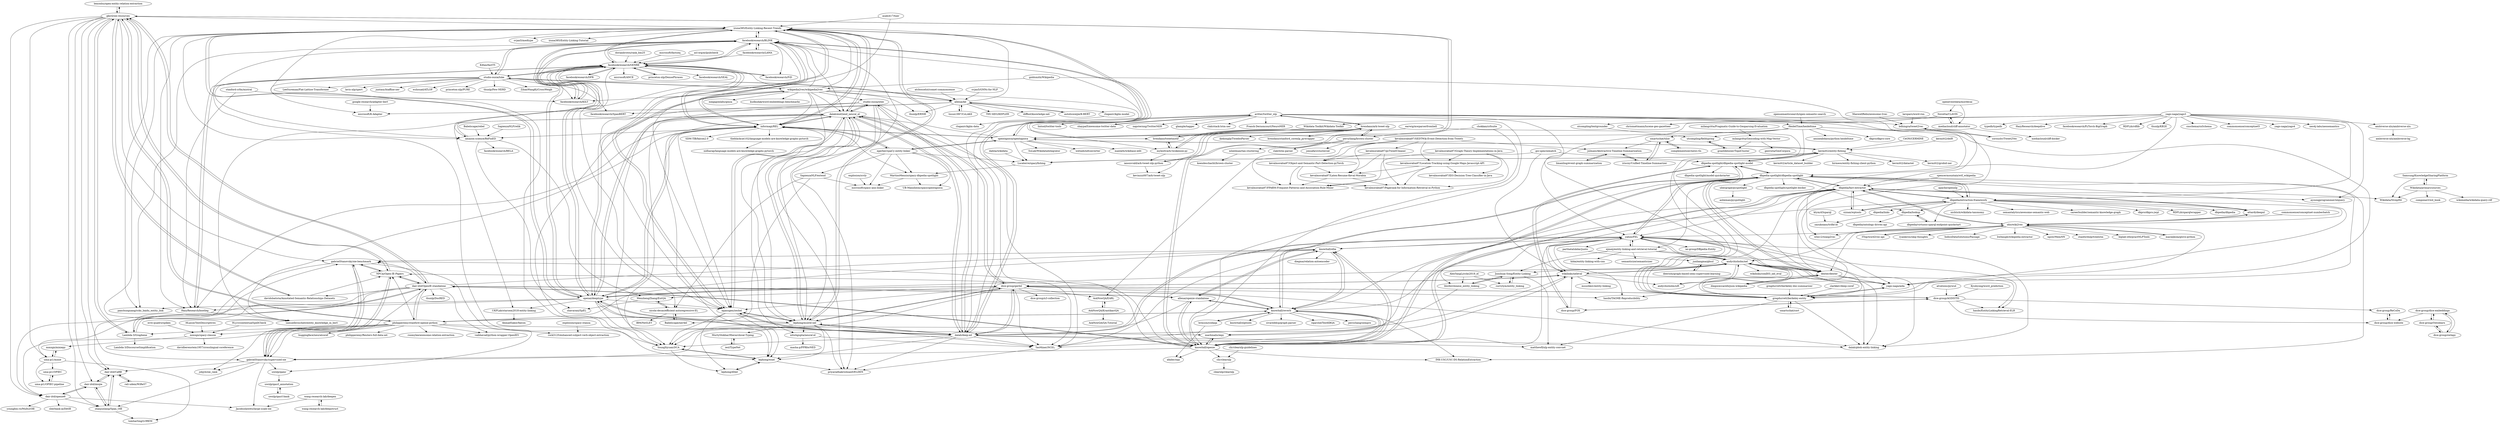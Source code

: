 digraph G {
"lemonhu/open-entity-relation-extraction" -> "gkiril/oie-resources" ["e"=1]
"shaypal5/awesome-twitter-data" -> "aritter/twitter_nlp" ["e"=1]
"ktym/d3sparql" -> "zazukoians/trifid-ld" ["e"=1]
"mheilman/tan-clustering" -> "koendeschacht/brown-cluster"
"facebookresearch/LAMA" -> "facebookresearch/BLINK" ["e"=1]
"facebookresearch/LAMA" -> "facebookresearch/GENRE" ["e"=1]
"goldsmith/Wikipedia" -> "wikipedia2vec/wikipedia2vec" ["e"=1]
"goldsmith/Wikipedia" -> "dbpedia/fact-extractor" ["e"=1]
"dorianbrown/rank_bm25" -> "facebookresearch/GENRE" ["e"=1]
"google-research/adapter-bert" -> "microsoft/K-Adapter" ["e"=1]
"uwnlp/qamr" -> "uwnlp/qasrl_annotation"
"Wikidata-Toolkit/Wikidata-Toolkit" -> "opentapioca/opentapioca" ["e"=1]
"yago-naga/yago3" -> "thunlp/KB2E" ["e"=1]
"yago-naga/yago3" -> "yahoo/FEL"
"yago-naga/yago3" -> "ambiverse-nlu/ambiverse-nlu"
"yago-naga/yago3" -> "cnschema/cnSchema" ["e"=1]
"yago-naga/yago3" -> "dbpedia-spotlight/dbpedia-spotlight"
"yago-naga/yago3" -> "commonsense/conceptnet5" ["e"=1]
"yago-naga/yago3" -> "yago-naga/yago4"
"yago-naga/yago3" -> "neo4j-labs/neosemantics" ["e"=1]
"yago-naga/yago3" -> "dbpedia/extraction-framework"
"yago-naga/yago3" -> "ayoungprogrammer/nlquery" ["e"=1]
"yago-naga/yago3" -> "typedb/typedb" ["e"=1]
"yago-naga/yago3" -> "HazyResearch/deepdive" ["e"=1]
"yago-naga/yago3" -> "facebookresearch/PyTorch-BigGraph" ["e"=1]
"yago-naga/yago3" -> "RDFLib/rdflib" ["e"=1]
"yago-naga/yago3" -> "Wikidata-Toolkit/Wikidata-Toolkit" ["e"=1]
"atcbosselut/comet-commonsense" -> "allenai/kb" ["e"=1]
"kermitt2/delft" -> "kermitt2/entity-fishing" ["e"=1]
"mmxgn/spacy-clausie" -> "davidberenstein1957/crosslingual-coreference" ["e"=1]
"mmxgn/spacy-clausie" -> "mmxgn/miniepy"
"ambiverse-nlu/ambiverse-nlu" -> "ambiverse-nlu/ambiverse-kg"
"gkiril/oie-resources" -> "NPCai/Open-IE-Papers"
"gkiril/oie-resources" -> "gabrielStanovsky/oie-benchmark"
"gkiril/oie-resources" -> "gabrielStanovsky/supervised-oie"
"gkiril/oie-resources" -> "dair-iitd/imojie"
"gkiril/oie-resources" -> "Lambda-3/Graphene"
"gkiril/oie-resources" -> "dair-iitd/openie6"
"gkiril/oie-resources" -> "dair-iitd/OpenIE-standalone"
"gkiril/oie-resources" -> "dair-iitd/CaRB"
"gkiril/oie-resources" -> "philipperemy/stanford-openie-python"
"gkiril/oie-resources" -> "uma-pi1/minie"
"gkiril/oie-resources" -> "zhanjunlang/Span_OIE"
"gkiril/oie-resources" -> "lemonhu/open-entity-relation-extraction" ["e"=1]
"gkiril/oie-resources" -> "davidsbatista/Annotated-Semantic-Relationships-Datasets" ["e"=1]
"gkiril/oie-resources" -> "knowitall/openie"
"gkiril/oie-resources" -> "izuna385/Entity-Linking-Recent-Trends"
"chokkan/crfsuite" -> "knowitall/openie" ["e"=1]
"chokkan/crfsuite" -> "percyliang/brown-cluster" ["e"=1]
"brmson/yodaqa" -> "afader/oqa" ["e"=1]
"brmson/yodaqa" -> "knowitall/reverb" ["e"=1]
"explosion/spacy-stanza" -> "rock3125/enhanced-subject-verb-object-extraction" ["e"=1]
"machinalis/iepy" -> "knowitall/openie" ["e"=1]
"ejmeij/entity-linking-and-retrieval-tutorial" -> "hasibi/EntityLinkingRetrieval-ELR" ["e"=1]
"ejmeij/entity-linking-and-retrieval-tutorial" -> "andychisholm/nel"
"ejmeij/entity-linking-and-retrieval-tutorial" -> "yahoo/FEL"
"ejmeij/entity-linking-and-retrieval-tutorial" -> "Junshuai-Song/Entity-Linking"
"ejmeij/entity-linking-and-retrieval-tutorial" -> "hldai/entity-linking-with-cnn"
"ejmeij/entity-linking-and-retrieval-tutorial" -> "semanticize/semanticizer"
"alvations/pywsd" -> "dice-group/AGDISTIS" ["e"=1]
"studio-ousia/luke" -> "facebookresearch/GENRE"
"studio-ousia/luke" -> "facebookresearch/BLINK"
"studio-ousia/luke" -> "allenai/kb"
"studio-ousia/luke" -> "facebookresearch/KILT" ["e"=1]
"studio-ousia/luke" -> "lavis-nlp/spert" ["e"=1]
"studio-ousia/luke" -> "juntaoy/biaffine-ner" ["e"=1]
"studio-ousia/luke" -> "wzhouad/ATLOP" ["e"=1]
"studio-ousia/luke" -> "princeton-nlp/PURE" ["e"=1]
"studio-ousia/luke" -> "thunlp/Few-NERD" ["e"=1]
"studio-ousia/luke" -> "wikipedia2vec/wikipedia2vec"
"studio-ousia/luke" -> "amazon-science/ReFinED"
"studio-ousia/luke" -> "ZihanWangKi/CrossWeigh" ["e"=1]
"studio-ousia/luke" -> "facebookresearch/SpanBERT" ["e"=1]
"studio-ousia/luke" -> "microsoft/K-Adapter"
"studio-ousia/luke" -> "LeeSureman/Flat-Lattice-Transformer" ["e"=1]
"opentapioca/opentapioca" -> "kermitt2/entity-fishing"
"opentapioca/opentapioca" -> "informagi/REL"
"opentapioca/opentapioca" -> "wetneb/nifconverter"
"opentapioca/opentapioca" -> "maxlath/wikibase-edit" ["e"=1]
"opentapioca/opentapioca" -> "dalab/end2end_neural_el"
"opentapioca/opentapioca" -> "egerber/spaCy-entity-linker"
"opentapioca/opentapioca" -> "Lucaterre/spacyfishing"
"opentapioca/opentapioca" -> "SuLab/WikidataIntegrator" ["e"=1]
"opentapioca/opentapioca" -> "facebookresearch/BLINK"
"openai/deeptype" -> "dalab/end2end_neural_el"
"openai/deeptype" -> "lephong/mulrel-nel"
"openai/deeptype" -> "dalab/deep-ed"
"openai/deeptype" -> "izuna385/Entity-Linking-Recent-Trends"
"openai/deeptype" -> "dice-group/gerbil"
"openai/deeptype" -> "lajanugen/zeshel"
"openai/deeptype" -> "wikipedia2vec/wikipedia2vec"
"openai/deeptype" -> "informagi/REL"
"openai/deeptype" -> "facebookresearch/GENRE"
"openai/deeptype" -> "UKPLab/starsem2018-entity-linking"
"openai/deeptype" -> "facebookresearch/BLINK"
"openai/deeptype" -> "YoungXiyuan/DCA"
"openai/deeptype" -> "HazyResearch/bootleg"
"openai/deeptype" -> "panchunguang/ccks_baidu_entity_link" ["e"=1]
"openai/deeptype" -> "andychisholm/nel"
"diegoceccarelli/json-wikipedia" -> "dexter/dexter"
"AskNowQA/KrantikariQA" -> "AskNowQA/EARL"
"AskNowQA/KrantikariQA" -> "AskNowQA/QA-Tutorial"
"explosion/srsly" -> "microsoft/spacy-ann-linker" ["e"=1]
"knowitall/openie" -> "allenai/openie-standalone"
"knowitall/openie" -> "knowitall/reverb"
"knowitall/openie" -> "dair-iitd/OpenIE-standalone"
"knowitall/openie" -> "knowitall/ollie"
"knowitall/openie" -> "gkiril/oie-resources"
"knowitall/openie" -> "machinalis/iepy" ["e"=1]
"knowitall/openie" -> "afader/oqa"
"knowitall/openie" -> "dbpedia-spotlight/dbpedia-spotlight"
"knowitall/openie" -> "gabrielStanovsky/oie-benchmark"
"knowitall/openie" -> "gabrielStanovsky/supervised-oie"
"knowitall/openie" -> "NPCai/Open-IE-Papers"
"knowitall/openie" -> "clir/clearnlp"
"knowitall/openie" -> "yahoo/FEL"
"knowitall/openie" -> "INK-USC/USC-DS-RelationExtraction" ["e"=1]
"knowitall/openie" -> "dbpedia/fact-extractor"
"currylym/entity_linking" -> "Junshuai-Song/Entity-Linking"
"lephong/mulrel-nel" -> "dalab/deep-ed"
"lephong/mulrel-nel" -> "dalab/end2end_neural_el"
"lephong/mulrel-nel" -> "lephong/wnel"
"lephong/mulrel-nel" -> "YoungXiyuan/DCA"
"lephong/mulrel-nel" -> "priyaradhakrishnan0/ELDEN"
"lephong/mulrel-nel" -> "TaoMiner/NCEL"
"lephong/mulrel-nel" -> "openai/deeptype"
"lephong/mulrel-nel" -> "izuna385/Entity-Linking-Recent-Trends"
"lephong/mulrel-nel" -> "nitishgupta/neural-el"
"lephong/mulrel-nel" -> "MurtyShikhar/Hierarchical-Typing"
"lephong/mulrel-nel" -> "lajanugen/zeshel"
"lephong/mulrel-nel" -> "dice-group/gerbil"
"nitishgupta/neural-el" -> "masha-p/PPRforNED"
"nitishgupta/neural-el" -> "TaoMiner/NCEL"
"lhlclhl/chinese_entity_linking" -> "Junshuai-Song/Entity-Linking"
"lhlclhl/chinese_entity_linking" -> "TaoMiner/NCEL"
"izuna385/Entity-Linking-Recent-Trends" -> "facebookresearch/BLINK"
"izuna385/Entity-Linking-Recent-Trends" -> "dalab/end2end_neural_el"
"izuna385/Entity-Linking-Recent-Trends" -> "lajanugen/zeshel"
"izuna385/Entity-Linking-Recent-Trends" -> "samuelbroscheit/entity_knowledge_in_bert"
"izuna385/Entity-Linking-Recent-Trends" -> "lephong/mulrel-nel"
"izuna385/Entity-Linking-Recent-Trends" -> "facebookresearch/GENRE"
"izuna385/Entity-Linking-Recent-Trends" -> "dalab/deep-ed"
"izuna385/Entity-Linking-Recent-Trends" -> "openai/deeptype"
"izuna385/Entity-Linking-Recent-Trends" -> "YoungXiyuan/DCA"
"izuna385/Entity-Linking-Recent-Trends" -> "informagi/REL"
"izuna385/Entity-Linking-Recent-Trends" -> "svjan5/medtype" ["e"=1]
"izuna385/Entity-Linking-Recent-Trends" -> "panchunguang/ccks_baidu_entity_link" ["e"=1]
"izuna385/Entity-Linking-Recent-Trends" -> "HazyResearch/bootleg"
"izuna385/Entity-Linking-Recent-Trends" -> "izuna385/Entity-Linking-Tutorial"
"izuna385/Entity-Linking-Recent-Trends" -> "lephong/wnel"
"rloganiv/kglm-model" -> "rloganiv/kglm-data"
"kevalmorabia97/pyTweetCleaner" -> "kevalmorabia97/Latex-Resume-Keval-Morabia"
"kevalmorabia97/pyTweetCleaner" -> "kevalmorabia97/Pagerank-for-Information-Retrieval-in-Python"
"kevalmorabia97/pyTweetCleaner" -> "kevalmorabia97/Object-and-Semantic-Part-Detection-pyTorch"
"AlexYangLi/ccks2019_el" -> "currylym/entity_linking" ["e"=1]
"AlexYangLi/ccks2019_el" -> "lhlclhl/chinese_entity_linking" ["e"=1]
"dalab/end2end_neural_el" -> "dalab/deep-ed"
"dalab/end2end_neural_el" -> "lephong/mulrel-nel"
"dalab/end2end_neural_el" -> "openai/deeptype"
"dalab/end2end_neural_el" -> "izuna385/Entity-Linking-Recent-Trends"
"dalab/end2end_neural_el" -> "TaoMiner/NCEL"
"dalab/end2end_neural_el" -> "priyaradhakrishnan0/ELDEN"
"dalab/end2end_neural_el" -> "dice-group/gerbil"
"dalab/end2end_neural_el" -> "informagi/REL"
"dalab/end2end_neural_el" -> "samuelbroscheit/entity_knowledge_in_bert"
"dalab/end2end_neural_el" -> "lajanugen/zeshel"
"dalab/end2end_neural_el" -> "YoungXiyuan/DCA"
"dalab/end2end_neural_el" -> "UKPLab/starsem2018-entity-linking"
"dalab/end2end_neural_el" -> "nitishgupta/neural-el"
"dalab/end2end_neural_el" -> "studio-ousia/ntee"
"dalab/end2end_neural_el" -> "lephong/wnel"
"clir/clearnlp" -> "clearnlp/clearnlp"
"dice-group/FOX" -> "wikilinks/neleval"
"dice-group/FOX" -> "dice-group/AGDISTIS"
"dice-group/FOX" -> "dbpedia-spotlight/dbpedia-spotlight-model"
"mediacloud/cliff-annotator" -> "Novetta/CLAVIN"
"mediacloud/cliff-annotator" -> "mediacloud/cliff-docker"
"studio-ousia/ntee" -> "dalab/deep-ed"
"studio-ousia/ntee" -> "priyaradhakrishnan0/ELDEN"
"studio-ousia/ntee" -> "dalab/end2end_neural_el"
"studio-ousia/ntee" -> "lephong/mulrel-nel"
"studio-ousia/ntee" -> "lephong/wnel"
"studio-ousia/ntee" -> "TaoMiner/NCEL"
"studio-ousia/ntee" -> "YoungXiyuan/DCA"
"UKPLab/starsem2018-entity-linking" -> "AhmadSakor/falcon" ["e"=1]
"kevalmorabia97/SEDTWik-Event-Detection-from-Tweets" -> "kevalmorabia97/Object-and-Semantic-Part-Detection-pyTorch"
"kevalmorabia97/SEDTWik-Event-Detection-from-Tweets" -> "kevalmorabia97/Latex-Resume-Keval-Morabia"
"kevalmorabia97/SEDTWik-Event-Detection-from-Tweets" -> "kevalmorabia97/FPARM-Frequent-Patterns-and-Association-Rule-Miner"
"kevalmorabia97/SEDTWik-Event-Detection-from-Tweets" -> "kevalmorabia97/Location-Tracking-using-Google-Maps-Javascript-API"
"kevalmorabia97/SEDTWik-Event-Detection-from-Tweets" -> "julmaxi/Abstractive-Timeline-Summarization"
"kevalmorabia97/SEDTWik-Event-Detection-from-Tweets" -> "kevalmorabia97/pyTweetCleaner"
"iesl/TypeNet" -> "MurtyShikhar/Hierarchical-Typing"
"NPCai/Open-IE-Papers" -> "gabrielStanovsky/oie-benchmark"
"NPCai/Open-IE-Papers" -> "gabrielStanovsky/supervised-oie"
"NPCai/Open-IE-Papers" -> "gkiril/oie-resources"
"NPCai/Open-IE-Papers" -> "dair-iitd/OpenIE-standalone"
"rali-udem/WiRe57" -> "dair-iitd/CaRB"
"milangritta/Pragmatic-Guide-to-Geoparsing-Evaluation" -> "milangritta/Geocoding-with-Map-Vector"
"uma-pi1/OPIEC" -> "uma-pi1/OPIEC-pipeline"
"lephong/wnel" -> "lephong/dl4el"
"lephong/wnel" -> "YoungXiyuan/DCA"
"lephong/wnel" -> "priyaradhakrishnan0/ELDEN"
"dice-group/dice-website" -> "dice-group/ReCoDa"
"MurtyShikhar/Hierarchical-Typing" -> "iesl/TypeNet"
"TaoMiner/NCEL" -> "priyaradhakrishnan0/ELDEN"
"zhanjunlang/Span_OIE" -> "dair-iitd/CaRB"
"zhanjunlang/Span_OIE" -> "dair-iitd/imojie"
"zhanjunlang/Span_OIE" -> "tomharting/LOREM"
"lephong/dl4el" -> "lephong/wnel"
"uwnlp/qasrl-bank" -> "uwnlp/qasrl_annotation"
"mmxgn/miniepy" -> "uma-pi1/minie"
"grantdelozier/TopoCluster" -> "utcompling/fieldspring"
"uma-pi1/OPIEC-pipeline" -> "uma-pi1/OPIEC"
"facebookresearch/DPR" -> "facebookresearch/GENRE" ["e"=1]
"facebookresearch/BLINK" -> "facebookresearch/GENRE"
"facebookresearch/BLINK" -> "izuna385/Entity-Linking-Recent-Trends"
"facebookresearch/BLINK" -> "informagi/REL"
"facebookresearch/BLINK" -> "lajanugen/zeshel"
"facebookresearch/BLINK" -> "dalab/end2end_neural_el"
"facebookresearch/BLINK" -> "facebookresearch/KILT" ["e"=1]
"facebookresearch/BLINK" -> "panchunguang/ccks_baidu_entity_link" ["e"=1]
"facebookresearch/BLINK" -> "studio-ousia/luke"
"facebookresearch/BLINK" -> "lephong/mulrel-nel"
"facebookresearch/BLINK" -> "opentapioca/opentapioca"
"facebookresearch/BLINK" -> "amazon-science/ReFinED"
"facebookresearch/BLINK" -> "openai/deeptype"
"facebookresearch/BLINK" -> "facebookresearch/LAMA" ["e"=1]
"facebookresearch/BLINK" -> "facebookresearch/FiD" ["e"=1]
"facebookresearch/BLINK" -> "dalab/deep-ed"
"informagi/REL" -> "dalab/end2end_neural_el"
"informagi/REL" -> "facebookresearch/BLINK"
"informagi/REL" -> "opentapioca/opentapioca"
"informagi/REL" -> "facebookresearch/GENRE"
"informagi/REL" -> "MartinoMensio/spacy-dbpedia-spotlight"
"informagi/REL" -> "izuna385/Entity-Linking-Recent-Trends"
"informagi/REL" -> "SDM-TIB/falcon2.0" ["e"=1]
"informagi/REL" -> "lephong/mulrel-nel"
"informagi/REL" -> "theblackcat102/language-models-are-knowledge-graphs-pytorch"
"informagi/REL" -> "openai/deeptype"
"informagi/REL" -> "samuelbroscheit/entity_knowledge_in_bert"
"informagi/REL" -> "egerber/spaCy-entity-linker"
"informagi/REL" -> "lajanugen/zeshel"
"informagi/REL" -> "amazon-science/ReFinED"
"informagi/REL" -> "HazyResearch/bootleg"
"maciejkula/glove-python" -> "idio/wiki2vec" ["e"=1]
"autoliuweijie/K-BERT" -> "allenai/kb" ["e"=1]
"apache/opennlp" -> "dbpedia/extraction-framework" ["e"=1]
"brendano/ark-tweet-nlp" -> "ianozsvald/ark-tweet-nlp-python"
"brendano/ark-tweet-nlp" -> "brendano/tweetmotif"
"brendano/ark-tweet-nlp" -> "myleott/ark-twokenize-py"
"brendano/ark-tweet-nlp" -> "aritter/twitter_nlp"
"brendano/ark-tweet-nlp" -> "ikekonglp/TweeboParser"
"brendano/ark-tweet-nlp" -> "kevinzzz007/ark-tweet-nlp"
"brendano/ark-tweet-nlp" -> "percyliang/brown-cluster"
"brendano/ark-tweet-nlp" -> "brendano/stanford_corenlp_pywrapper" ["e"=1]
"spencermountain/wtf_wikipedia" -> "dbpedia/fact-extractor" ["e"=1]
"svjan5/GNNs-for-NLP" -> "allenai/kb" ["e"=1]
"3Top/word2vec-api" -> "idio/wiki2vec" ["e"=1]
"dice-group/gerbil" -> "wikilinks/neleval"
"dice-group/gerbil" -> "dalab/end2end_neural_el"
"dice-group/gerbil" -> "dalab/deep-ed"
"dice-group/gerbil" -> "dice-group/AGDISTIS"
"dice-group/gerbil" -> "WenzhengZhang/EntQA"
"dice-group/gerbil" -> "lephong/mulrel-nel"
"dice-group/gerbil" -> "dice-group/n3-collection"
"dice-group/gerbil" -> "dalab/pboh-entity-linking"
"dice-group/gerbil" -> "lajanugen/zeshel"
"dice-group/gerbil" -> "TaoMiner/NCEL"
"dice-group/gerbil" -> "YoungXiyuan/DCA"
"dice-group/gerbil" -> "openai/deeptype"
"dice-group/gerbil" -> "AskNowQA/EARL"
"dice-group/gerbil" -> "hasibi/TAGME-Reproducibility" ["e"=1]
"facebookresearch/FiD" -> "facebookresearch/GENRE" ["e"=1]
"kevalmorabia97/Latex-Resume-Keval-Morabia" -> "kevalmorabia97/FPARM-Frequent-Patterns-and-Association-Rule-Miner"
"kevalmorabia97/Latex-Resume-Keval-Morabia" -> "kevalmorabia97/Pagerank-for-Information-Retrieval-in-Python"
"facebookresearch/KILT" -> "facebookresearch/GENRE" ["e"=1]
"facebookresearch/KILT" -> "facebookresearch/BLINK" ["e"=1]
"kevalmorabia97/Object-and-Semantic-Part-Detection-pyTorch" -> "kevalmorabia97/Latex-Resume-Keval-Morabia"
"kevalmorabia97/Object-and-Semantic-Part-Detection-pyTorch" -> "kevalmorabia97/Pagerank-for-Information-Retrieval-in-Python"
"kevalmorabia97/Object-and-Semantic-Part-Detection-pyTorch" -> "kevalmorabia97/FPARM-Frequent-Patterns-and-Association-Rule-Miner"
"aritter/twitter_nlp" -> "brendano/ark-tweet-nlp"
"aritter/twitter_nlp" -> "napsternxg/TwitterNER"
"aritter/twitter_nlp" -> "myleott/ark-twokenize-py"
"aritter/twitter_nlp" -> "glample/tagger" ["e"=1]
"aritter/twitter_nlp" -> "brendano/tweetmotif"
"aritter/twitter_nlp" -> "clab/stack-lstm-ner" ["e"=1]
"aritter/twitter_nlp" -> "Franck-Dernoncourt/NeuroNER" ["e"=1]
"aritter/twitter_nlp" -> "knowitall/openie"
"aritter/twitter_nlp" -> "lintool/twitter-tools" ["e"=1]
"aritter/twitter_nlp" -> "HeidelTime/heideltime"
"aritter/twitter_nlp" -> "bdhingra/tweet2vec"
"aritter/twitter_nlp" -> "wlin12/wang2vec" ["e"=1]
"aritter/twitter_nlp" -> "yago-naga/aida"
"aritter/twitter_nlp" -> "shaypal5/awesome-twitter-data" ["e"=1]
"aritter/twitter_nlp" -> "gregdurrett/berkeley-entity"
"asahi417/tner" -> "lajanugen/zeshel" ["e"=1]
"asahi417/tner" -> "izuna385/Entity-Linking-Recent-Trends" ["e"=1]
"R1j1t/contextualSpellCheck" -> "mmxgn/spacy-clausie" ["e"=1]
"dice-group/Ontolearn" -> "dice-group/owlapy"
"dice-group/Ontolearn" -> "dice-group/dice-embeddings"
"allenai/kb" -> "txsun1997/CoLAKE" ["e"=1]
"allenai/kb" -> "microsoft/K-Adapter"
"allenai/kb" -> "studio-ousia/luke"
"allenai/kb" -> "THU-KEG/KEPLER" ["e"=1]
"allenai/kb" -> "autoliuweijie/K-BERT" ["e"=1]
"allenai/kb" -> "izuna385/Entity-Linking-Recent-Trends"
"allenai/kb" -> "facebookresearch/SpanBERT" ["e"=1]
"allenai/kb" -> "rloganiv/kglm-model"
"allenai/kb" -> "diffbot/knowledge-net"
"allenai/kb" -> "thunlp/ERNIE" ["e"=1]
"erre-quadro/spikex" -> "mmxgn/spacy-clausie" ["e"=1]
"dair-iitd/openie6" -> "dair-iitd/imojie"
"dair-iitd/openie6" -> "Jacobsolawetz/large-scale-oie"
"dair-iitd/openie6" -> "youngbin-ro/Multi2OIE"
"dair-iitd/openie6" -> "zhanjunlang/Span_OIE"
"dair-iitd/openie6" -> "sberbank-ai/DetIE"
"microsoft/fastseq" -> "facebookresearch/GENRE" ["e"=1]
"HazyResearch/bootleg" -> "samuelbroscheit/entity_knowledge_in_bert"
"HazyResearch/bootleg" -> "facebookresearch/GENRE"
"gregdurrett/berkeley-entity" -> "matthewfl/nlp-entity-convnet"
"gregdurrett/berkeley-entity" -> "smartschat/cort" ["e"=1]
"gregdurrett/berkeley-entity" -> "andychisholm/nel"
"gregdurrett/berkeley-entity" -> "yago-naga/aida"
"gregdurrett/berkeley-entity" -> "dalab/pboh-entity-linking"
"Samsung/KnowledgeSharingPlatform" -> "Wikidata/primarysources"
"Samsung/KnowledgeSharingPlatform" -> "Wikidata/StrepHit"
"wikilinks/neleval" -> "andychisholm/nel"
"wikilinks/neleval" -> "dalab/pboh-entity-linking"
"wikilinks/neleval" -> "andychisholm/sift"
"wikilinks/neleval" -> "TaoMiner/NCEL"
"wikilinks/neleval" -> "dice-group/gerbil"
"wikilinks/neleval" -> "msushkov/entity-linking"
"txsun1997/CoLAKE" -> "allenai/kb" ["e"=1]
"MartinoMensio/spacy-dbpedia-spotlight" -> "microsoft/spacy-ann-linker"
"MartinoMensio/spacy-dbpedia-spotlight" -> "UB-Mannheim/spacyopentapioca"
"HLasse/TextDescriptives" -> "mmxgn/spacy-clausie" ["e"=1]
"smartschat/cort" -> "gregdurrett/berkeley-entity" ["e"=1]
"lajanugen/zeshel" -> "lephong/wnel"
"lajanugen/zeshel" -> "YoungXiyuan/DCA"
"lajanugen/zeshel" -> "izuna385/Entity-Linking-Recent-Trends"
"lajanugen/zeshel" -> "dalab/deep-ed"
"lajanugen/zeshel" -> "dalab/end2end_neural_el"
"lajanugen/zeshel" -> "lephong/mulrel-nel"
"lajanugen/zeshel" -> "lephong/dl4el"
"complementizer/news-tls" -> "smartschat/tilse"
"dair-iitd/imojie" -> "zhanjunlang/Span_OIE"
"dair-iitd/imojie" -> "dair-iitd/CaRB"
"dair-iitd/imojie" -> "dair-iitd/openie6"
"dair-iitd/CaRB" -> "zhanjunlang/Span_OIE"
"dair-iitd/CaRB" -> "rali-udem/WiRe57"
"dair-iitd/CaRB" -> "dair-iitd/imojie"
"YoungXiyuan/DCA" -> "lephong/wnel"
"YoungXiyuan/DCA" -> "lephong/dl4el"
"julmaxi/Abstractive-Timeline-Summarization" -> "limanling/event-graph-summarization"
"julmaxi/Abstractive-Timeline-Summarization" -> "iriscxy/Unified-Timeline-Summarizer"
"facebookresearch/GENRE" -> "facebookresearch/BLINK"
"facebookresearch/GENRE" -> "facebookresearch/KILT" ["e"=1]
"facebookresearch/GENRE" -> "izuna385/Entity-Linking-Recent-Trends"
"facebookresearch/GENRE" -> "informagi/REL"
"facebookresearch/GENRE" -> "facebookresearch/DPR" ["e"=1]
"facebookresearch/GENRE" -> "nicola-decao/efficient-autoregressive-EL"
"facebookresearch/GENRE" -> "amazon-science/ReFinED"
"facebookresearch/GENRE" -> "studio-ousia/luke"
"facebookresearch/GENRE" -> "HazyResearch/bootleg"
"facebookresearch/GENRE" -> "facebookresearch/FiD" ["e"=1]
"facebookresearch/GENRE" -> "lajanugen/zeshel"
"facebookresearch/GENRE" -> "microsoft/ANCE" ["e"=1]
"facebookresearch/GENRE" -> "princeton-nlp/DensePhrases" ["e"=1]
"facebookresearch/GENRE" -> "openai/deeptype"
"facebookresearch/GENRE" -> "facebookresearch/SEAL" ["e"=1]
"clir/clearnlp-guidelines" -> "clir/clearnlp"
"siznax/wptools" -> "dbpedia/extraction-framework" ["e"=1]
"siznax/wptools" -> "dbpedia/fact-extractor" ["e"=1]
"commonsense/conceptnet-numberbatch" -> "idio/wiki2vec" ["e"=1]
"andychisholm/nel" -> "andychisholm/sift"
"andychisholm/nel" -> "wikilinks/neleval"
"andychisholm/nel" -> "gregdurrett/berkeley-entity"
"andychisholm/nel" -> "dexter/dexter"
"andychisholm/nel" -> "yago-naga/aida"
"andychisholm/nel" -> "dalab/pboh-entity-linking"
"andychisholm/nel" -> "yahoo/FEL"
"andychisholm/nel" -> "wikilinks/conll03_nel_eval"
"andychisholm/nel" -> "Junshuai-Song/Entity-Linking"
"dbpedia/fact-extractor" -> "dbpedia/extraction-framework"
"dbpedia/fact-extractor" -> "idio/wiki2vec"
"dbpedia/fact-extractor" -> "dbpedia-spotlight/dbpedia-spotlight"
"dbpedia/fact-extractor" -> "attardi/deepnl" ["e"=1]
"dbpedia/fact-extractor" -> "dexter/dexter"
"dbpedia/fact-extractor" -> "machinalis/iepy" ["e"=1]
"dbpedia/fact-extractor" -> "knowitall/openie"
"dbpedia/fact-extractor" -> "Wikidata/StrepHit"
"dbpedia/fact-extractor" -> "diegoceccarelli/json-wikipedia"
"dbpedia/fact-extractor" -> "ayoungprogrammer/nlquery" ["e"=1]
"dbpedia/fact-extractor" -> "gregdurrett/berkeley-entity"
"dbpedia/fact-extractor" -> "yahoo/FEL"
"dbpedia/fact-extractor" -> "siznax/wptools" ["e"=1]
"dbpedia/fact-extractor" -> "wikilinks/neleval"
"Ki6an/fastT5" -> "studio-ousia/luke" ["e"=1]
"HeidelTime/heideltime" -> "amineabdaoui/python-heideltime"
"HeidelTime/heideltime" -> "yago-naga/aida"
"HeidelTime/heideltime" -> "dkpro/dkpro-core" ["e"=1]
"HeidelTime/heideltime" -> "smartschat/tilse"
"HeidelTime/heideltime" -> "opentapioca/opentapioca"
"HeidelTime/heideltime" -> "gregdurrett/berkeley-entity"
"HeidelTime/heideltime" -> "utcompling/fieldspring"
"idio/wiki2vec" -> "3Top/word2vec-api" ["e"=1]
"idio/wiki2vec" -> "attardi/deepnl" ["e"=1]
"idio/wiki2vec" -> "dbpedia/fact-extractor"
"idio/wiki2vec" -> "dexter/dexter"
"idio/wiki2vec" -> "wlin12/wang2vec" ["e"=1]
"idio/wiki2vec" -> "ryankiros/skip-thoughts" ["e"=1]
"idio/wiki2vec" -> "IndicoDataSolutions/Passage" ["e"=1]
"idio/wiki2vec" -> "bwbaugh/wikipedia-extractor" ["e"=1]
"idio/wiki2vec" -> "npow/MemNN" ["e"=1]
"idio/wiki2vec" -> "gregdurrett/berkeley-entity"
"idio/wiki2vec" -> "yahoo/FEL"
"idio/wiki2vec" -> "andychisholm/nel"
"idio/wiki2vec" -> "stanfordnlp/treelstm" ["e"=1]
"idio/wiki2vec" -> "biplab-iitb/practNLPTools" ["e"=1]
"idio/wiki2vec" -> "maciejkula/glove-python" ["e"=1]
"knowitall/reverb" -> "knowitall/ollie"
"knowitall/reverb" -> "knowitall/openie"
"knowitall/reverb" -> "dair-iitd/OpenIE-standalone"
"knowitall/reverb" -> "INK-USC/USC-DS-RelationExtraction" ["e"=1]
"knowitall/reverb" -> "yahoo/FEL"
"knowitall/reverb" -> "allenai/openie-standalone"
"knowitall/reverb" -> "knowitall/nlptools"
"knowitall/reverb" -> "sivareddyg/graph-parser" ["e"=1]
"knowitall/reverb" -> "dbpedia-spotlight/dbpedia-spotlight"
"knowitall/reverb" -> "rajarshd/TextKBQA" ["e"=1]
"knowitall/reverb" -> "brmson/yodaqa" ["e"=1]
"knowitall/reverb" -> "percyliang/sempre" ["e"=1]
"knowitall/reverb" -> "machinalis/iepy" ["e"=1]
"knowitall/reverb" -> "philipperemy/stanford-openie-python"
"attardi/deepnl" -> "idio/wiki2vec" ["e"=1]
"attardi/deepnl" -> "dbpedia/fact-extractor" ["e"=1]
"princeton-nlp/DensePhrases" -> "facebookresearch/GENRE" ["e"=1]
"egerber/spaCy-entity-linker" -> "MartinoMensio/spacy-dbpedia-spotlight"
"egerber/spaCy-entity-linker" -> "microsoft/spacy-ann-linker"
"egerber/spaCy-entity-linker" -> "UB-Mannheim/spacyopentapioca"
"egerber/spaCy-entity-linker" -> "Lucaterre/spacyfishing"
"egerber/spaCy-entity-linker" -> "opentapioca/opentapioca"
"egerber/spaCy-entity-linker" -> "informagi/REL"
"egerber/spaCy-entity-linker" -> "SapienzaNLP/extend" ["e"=1]
"parthatalukdar/junto" -> "junliangma/gbssl"
"stanford-crfm/mistral" -> "HazyResearch/bootleg"
"stanford-crfm/mistral" -> "facebookresearch/KILT" ["e"=1]
"theblackcat102/language-models-are-knowledge-graphs-pytorch" -> "nidharap/language-models-are-knowledge-graphs-pytorch"
"ubergrape/pyspotlight" -> "aolieman/pyspotlight"
"Wikidata/primarysources" -> "Samsung/KnowledgeSharingPlatform"
"Wikidata/primarysources" -> "componavt/wd_book"
"Wikidata/primarysources" -> "wikimedia/wikidata-query-rdf" ["e"=1]
"Wikidata/primarysources" -> "Wikidata/StrepHit"
"nicola-decao/efficient-autoregressive-EL" -> "WenzhengZhang/EntQA"
"nicola-decao/efficient-autoregressive-EL" -> "IBM/NeSLET"
"nicola-decao/efficient-autoregressive-EL" -> "Babelscape/ner4el"
"dbpedia/links" -> "zazukoians/trifid-ld"
"utcompling/textgrounder" -> "utcompling/fieldspring"
"dice-group/ReCoDa" -> "dice-group/dice-website"
"dice-group/dice-embeddings" -> "dice-group/owlapy"
"dice-group/dice-embeddings" -> "dice-group/Ontolearn"
"dice-group/dice-embeddings" -> "dice-group/dice-website"
"amazon-science/ReFinED" -> "WenzhengZhang/EntQA"
"amazon-science/ReFinED" -> "shavarani/SpEL"
"amazon-science/ReFinED" -> "facebookresearch/GENRE"
"amazon-science/ReFinED" -> "facebookresearch/BELA"
"wikipedia2vec/wikipedia2vec" -> "openai/deeptype"
"wikipedia2vec/wikipedia2vec" -> "dalab/deep-ed"
"wikipedia2vec/wikipedia2vec" -> "dalab/end2end_neural_el"
"wikipedia2vec/wikipedia2vec" -> "facebookresearch/BLINK"
"wikipedia2vec/wikipedia2vec" -> "izuna385/Entity-Linking-Recent-Trends"
"wikipedia2vec/wikipedia2vec" -> "allenai/kb"
"wikipedia2vec/wikipedia2vec" -> "studio-ousia/luke"
"wikipedia2vec/wikipedia2vec" -> "informagi/REL"
"wikipedia2vec/wikipedia2vec" -> "studio-ousia/ntee"
"wikipedia2vec/wikipedia2vec" -> "facebookresearch/GENRE"
"wikipedia2vec/wikipedia2vec" -> "lephong/mulrel-nel"
"wikipedia2vec/wikipedia2vec" -> "thunlp/ERNIE" ["e"=1]
"wikipedia2vec/wikipedia2vec" -> "megagonlabs/ginza" ["e"=1]
"wikipedia2vec/wikipedia2vec" -> "kudkudak/word-embeddings-benchmarks" ["e"=1]
"wikipedia2vec/wikipedia2vec" -> "facebookresearch/KILT" ["e"=1]
"acl-org/aclpubcheck" -> "facebookresearch/GENRE" ["e"=1]
"larspars/word-rnn" -> "bdhingra/tweet2vec" ["e"=1]
"Babelscape/rebel" -> "amazon-science/ReFinED" ["e"=1]
"SapienzaNLP/extend" -> "Babelscape/ner4el" ["e"=1]
"SapienzaNLP/extend" -> "microsoft/spacy-ann-linker" ["e"=1]
"SapienzaNLP/extend" -> "nicola-decao/efficient-autoregressive-EL" ["e"=1]
"earwig/mwparserfromhell" -> "opentapioca/opentapioca" ["e"=1]
"earwig/mwparserfromhell" -> "gregdurrett/berkeley-entity" ["e"=1]
"dbpedia-spotlight/dbpedia-spotlight" -> "dbpedia-spotlight/dbpedia-spotlight-model"
"dbpedia-spotlight/dbpedia-spotlight" -> "yahoo/FEL"
"dbpedia-spotlight/dbpedia-spotlight" -> "dbpedia/extraction-framework"
"dbpedia-spotlight/dbpedia-spotlight" -> "yago-naga/aida"
"dbpedia-spotlight/dbpedia-spotlight" -> "dbpedia-spotlight/spotlight-docker"
"dbpedia-spotlight/dbpedia-spotlight" -> "knowitall/openie"
"dbpedia-spotlight/dbpedia-spotlight" -> "dbpedia/fact-extractor"
"dbpedia-spotlight/dbpedia-spotlight" -> "ubergrape/pyspotlight"
"dbpedia-spotlight/dbpedia-spotlight" -> "knowitall/reverb"
"dbpedia-spotlight/dbpedia-spotlight" -> "dexter/dexter"
"dbpedia-spotlight/dbpedia-spotlight" -> "ejmeij/entity-linking-and-retrieval-tutorial"
"dbpedia-spotlight/dbpedia-spotlight" -> "dbpedia/lookup"
"dbpedia-spotlight/dbpedia-spotlight" -> "gregdurrett/berkeley-entity"
"dbpedia-spotlight/dbpedia-spotlight" -> "INK-USC/USC-DS-RelationExtraction" ["e"=1]
"dbpedia-spotlight/dbpedia-spotlight" -> "knowitall/ollie"
"Babelscape/ner4el" -> "nicola-decao/efficient-autoregressive-EL"
"knowitall/ollie" -> "knowitall/reverb"
"knowitall/ollie" -> "gabrielStanovsky/oie-benchmark"
"knowitall/ollie" -> "knowitall/openie"
"knowitall/ollie" -> "allenai/openie-standalone"
"knowitall/ollie" -> "diegma/relation-autoencoder"
"andychisholm/sift" -> "andychisholm/nel"
"WenzhengZhang/EntQA" -> "nicola-decao/efficient-autoregressive-EL"
"WenzhengZhang/EntQA" -> "shavarani/SpEL"
"wang-research-lab/deepex" -> "wang-research-lab/deepstruct"
"wang-research-lab/deepex" -> "Jacobsolawetz/large-scale-oie"
"wang-research-lab/deepstruct" -> "wang-research-lab/deepex"
"iriscxy/Unified-Timeline-Summarizer" -> "julmaxi/Abstractive-Timeline-Summarization"
"iriscxy/Unified-Timeline-Summarizer" -> "smartschat/tilse"
"uwnlp/qasrl_annotation" -> "uwnlp/qasrl-bank"
"limanling/event-graph-summarization" -> "julmaxi/Abstractive-Timeline-Summarization"
"percyliang/brown-cluster" -> "mheilman/tan-clustering"
"percyliang/brown-cluster" -> "jonsafari/clustercat"
"percyliang/brown-cluster" -> "brendano/ark-tweet-nlp"
"percyliang/brown-cluster" -> "clab/lstm-parser" ["e"=1]
"allenai/openie-standalone" -> "knowitall/openie"
"allenai/openie-standalone" -> "dair-iitd/OpenIE-standalone"
"allenai/openie-standalone" -> "knowitall/ollie"
"allenai/openie-standalone" -> "knowitall/reverb"
"allenai/openie-standalone" -> "gabrielStanovsky/supervised-oie"
"bdhingra/tweet2vec" -> "soroushv/Tweet2Vec"
"davidsbatista/Annotated-Semantic-Relationships-Datasets" -> "gkiril/oie-resources" ["e"=1]
"davidsbatista/Annotated-Semantic-Relationships-Datasets" -> "NPCai/Open-IE-Papers" ["e"=1]
"yahoo/FEL" -> "dalab/pboh-entity-linking"
"yahoo/FEL" -> "hasibi/TAGME-Reproducibility" ["e"=1]
"yahoo/FEL" -> "andychisholm/nel"
"yahoo/FEL" -> "dexter/dexter"
"yahoo/FEL" -> "dalab/deep-ed"
"yahoo/FEL" -> "gregdurrett/berkeley-entity"
"yahoo/FEL" -> "dbpedia-spotlight/dbpedia-spotlight"
"yahoo/FEL" -> "TaoMiner/NCEL"
"yahoo/FEL" -> "hasibi/EntityLinkingRetrieval-ELR" ["e"=1]
"yahoo/FEL" -> "lhlclhl/chinese_entity_linking"
"yahoo/FEL" -> "ejmeij/entity-linking-and-retrieval-tutorial"
"yahoo/FEL" -> "iai-group/DBpedia-Entity" ["e"=1]
"yahoo/FEL" -> "knowitall/ollie"
"yahoo/FEL" -> "wikilinks/neleval"
"yahoo/FEL" -> "parthatalukdar/junto"
"MaxwellRebo/awesome-2vec" -> "bdhingra/tweet2vec" ["e"=1]
"opensemanticsearch/open-semantic-search" -> "HeidelTime/heideltime" ["e"=1]
"Lucaterre/spacyfishing" -> "kermitt2/entity-fishing"
"Lucaterre/spacyfishing" -> "MartinoMensio/spacy-dbpedia-spotlight"
"Novetta/CLAVIN" -> "mediacloud/cliff-annotator"
"Novetta/CLAVIN" -> "utcompling/textgrounder"
"Novetta/CLAVIN" -> "chrismattmann/lucene-geo-gazetteer"
"dbpedia/virtuoso-sparql-endpoint-quickstart" -> "dbpedia/lookup"
"brendano/tweetmotif" -> "brendano/ark-tweet-nlp"
"brendano/tweetmotif" -> "myleott/ark-twokenize-py"
"junliangma/gbssl" -> "deerishi/graph-based-semi-supervised-learning"
"deerishi/graph-based-semi-supervised-learning" -> "junliangma/gbssl"
"gsi-upm/sematch" -> "dbpedia-spotlight/dbpedia-spotlight-model" ["e"=1]
"gsi-upm/sematch" -> "wikilinks/neleval" ["e"=1]
"gsi-upm/sematch" -> "AskNowQA/EARL" ["e"=1]
"openeventdata/mordecai" -> "Novetta/CLAVIN" ["e"=1]
"openeventdata/mordecai" -> "mediacloud/cliff-annotator" ["e"=1]
"gregdurrett/berkeley-doc-summarizer" -> "gregdurrett/berkeley-entity" ["e"=1]
"CeON/CERMINE" -> "kermitt2/entity-fishing" ["e"=1]
"kermitt2/entity-fishing" -> "Lucaterre/spacyfishing"
"kermitt2/entity-fishing" -> "kermitt2/grobid-ner"
"kermitt2/entity-fishing" -> "opentapioca/opentapioca"
"kermitt2/entity-fishing" -> "kermitt2/article_dataset_builder" ["e"=1]
"kermitt2/entity-fishing" -> "dbpedia-spotlight/dbpedia-spotlight-model"
"kermitt2/entity-fishing" -> "hirmeos/entity-fishing-client-python"
"kermitt2/entity-fishing" -> "kermitt2/datastet" ["e"=1]
"philipperemy/stanford-openie-python" -> "dair-iitd/OpenIE-standalone"
"philipperemy/stanford-openie-python" -> "gkiril/oie-resources"
"philipperemy/stanford-openie-python" -> "mmxgn/spacy-clausie"
"philipperemy/stanford-openie-python" -> "vaibhavad/python-wrapper-OpenIE5"
"philipperemy/stanford-openie-python" -> "huggingface/neuralcoref" ["e"=1]
"philipperemy/stanford-openie-python" -> "knowitall/reverb"
"philipperemy/stanford-openie-python" -> "NPCai/Open-IE-Papers"
"philipperemy/stanford-openie-python" -> "dair-iitd/openie6"
"philipperemy/stanford-openie-python" -> "knowitall/ollie"
"philipperemy/stanford-openie-python" -> "rock3125/enhanced-subject-verb-object-extraction"
"philipperemy/stanford-openie-python" -> "gabrielStanovsky/supervised-oie"
"philipperemy/stanford-openie-python" -> "Lambda-3/Graphene"
"philipperemy/stanford-openie-python" -> "philipperemy/Reuters-full-data-set" ["e"=1]
"philipperemy/stanford-openie-python" -> "roomylee/awesome-relation-extraction" ["e"=1]
"philipperemy/stanford-openie-python" -> "machinalis/iepy" ["e"=1]
"dbpedia/lookup" -> "dbpedia/virtuoso-sparql-endpoint-quickstart"
"dbpedia/lookup" -> "dbpedia/ontology-driven-api"
"clarkkev/deep-coref" -> "gregdurrett/berkeley-entity" ["e"=1]
"Kyubyong/word_prediction" -> "dice-group/AGDISTIS" ["e"=1]
"SapienzaNLP/relik" -> "amazon-science/ReFinED" ["e"=1]
"Lambda-3/Graphene" -> "Lambda-3/DiscourseSimplification"
"Lambda-3/Graphene" -> "gabrielStanovsky/oie-benchmark"
"Lambda-3/Graphene" -> "gkiril/oie-resources"
"Lambda-3/Graphene" -> "dair-iitd/OpenIE-standalone"
"yago-naga/aida" -> "andychisholm/nel"
"yago-naga/aida" -> "gregdurrett/berkeley-entity"
"gabrielStanovsky/supervised-oie" -> "gabrielStanovsky/oie-benchmark"
"gabrielStanovsky/supervised-oie" -> "zhanjunlang/Span_OIE"
"gabrielStanovsky/supervised-oie" -> "Jacobsolawetz/large-scale-oie"
"gabrielStanovsky/supervised-oie" -> "NPCai/Open-IE-Papers"
"gabrielStanovsky/supervised-oie" -> "jzbjyb/oie_rank"
"gabrielStanovsky/supervised-oie" -> "dair-iitd/CaRB"
"gabrielStanovsky/supervised-oie" -> "uwnlp/qamr"
"gabrielStanovsky/oie-benchmark" -> "gabrielStanovsky/supervised-oie"
"gabrielStanovsky/oie-benchmark" -> "dair-iitd/CaRB"
"gabrielStanovsky/oie-benchmark" -> "jzbjyb/oie_rank"
"gabrielStanovsky/oie-benchmark" -> "uwnlp/qamr"
"gabrielStanovsky/oie-benchmark" -> "NPCai/Open-IE-Papers"
"soroushv/Tweet2Vec" -> "bdhingra/tweet2vec"
"Junshuai-Song/Entity-Linking" -> "currylym/entity_linking"
"Junshuai-Song/Entity-Linking" -> "lhlclhl/chinese_entity_linking"
"Junshuai-Song/Entity-Linking" -> "matthewfl/nlp-entity-convnet"
"dice-group/owlapy" -> "dice-group/dice-embeddings"
"dice-group/owlapy" -> "dice-group/Ontolearn"
"dair-iitd/OpenIE-standalone" -> "knowitall/openie"
"dair-iitd/OpenIE-standalone" -> "philipperemy/stanford-openie-python"
"dair-iitd/OpenIE-standalone" -> "allenai/openie-standalone"
"dair-iitd/OpenIE-standalone" -> "gabrielStanovsky/supervised-oie"
"dair-iitd/OpenIE-standalone" -> "gabrielStanovsky/oie-benchmark"
"dair-iitd/OpenIE-standalone" -> "dair-iitd/openie6"
"dair-iitd/OpenIE-standalone" -> "Lambda-3/Graphene"
"dair-iitd/OpenIE-standalone" -> "gkiril/oie-resources"
"dair-iitd/OpenIE-standalone" -> "vaibhavad/python-wrapper-OpenIE5"
"dair-iitd/OpenIE-standalone" -> "NPCai/Open-IE-Papers"
"dair-iitd/OpenIE-standalone" -> "uma-pi1/minie"
"dair-iitd/OpenIE-standalone" -> "knowitall/reverb"
"dair-iitd/OpenIE-standalone" -> "knowitall/ollie"
"dair-iitd/OpenIE-standalone" -> "davidsbatista/Annotated-Semantic-Relationships-Datasets" ["e"=1]
"dair-iitd/OpenIE-standalone" -> "thunlp/DocRED" ["e"=1]
"dbpedia/extraction-framework" -> "dbpedia/fact-extractor"
"dbpedia/extraction-framework" -> "dbpedia-spotlight/dbpedia-spotlight"
"dbpedia/extraction-framework" -> "dbpedia/virtuoso-sparql-endpoint-quickstart"
"dbpedia/extraction-framework" -> "dbpedia/lookup"
"dbpedia/extraction-framework" -> "siznax/wptools" ["e"=1]
"dbpedia/extraction-framework" -> "dbpedia/dbpedia"
"dbpedia/extraction-framework" -> "dbpedia/links"
"dbpedia/extraction-framework" -> "nichtich/wikidata-taxonomy" ["e"=1]
"dbpedia/extraction-framework" -> "idio/wiki2vec"
"dbpedia/extraction-framework" -> "knowitall/reverb"
"dbpedia/extraction-framework" -> "semantalytics/awesome-semantic-web" ["e"=1]
"dbpedia/extraction-framework" -> "careerbuilder/semantic-knowledge-graph" ["e"=1]
"dbpedia/extraction-framework" -> "dkpro/dkpro-jwpl" ["e"=1]
"dbpedia/extraction-framework" -> "attardi/deepnl" ["e"=1]
"dbpedia/extraction-framework" -> "RDFLib/sparqlwrapper" ["e"=1]
"dahlia/wikidata" -> "Lucaterre/spacyfishing" ["e"=1]
"dalab/deep-ed" -> "dalab/end2end_neural_el"
"dalab/deep-ed" -> "lephong/mulrel-nel"
"dalab/deep-ed" -> "TaoMiner/NCEL"
"dalab/deep-ed" -> "YoungXiyuan/DCA"
"dalab/deep-ed" -> "openai/deeptype"
"dalab/deep-ed" -> "lajanugen/zeshel"
"dalab/deep-ed" -> "studio-ousia/ntee"
"dalab/deep-ed" -> "dice-group/gerbil"
"dalab/deep-ed" -> "priyaradhakrishnan0/ELDEN"
"dalab/deep-ed" -> "dalab/pboh-entity-linking"
"dalab/deep-ed" -> "lephong/wnel"
"dalab/deep-ed" -> "matthewfl/nlp-entity-convnet"
"dalab/deep-ed" -> "izuna385/Entity-Linking-Recent-Trends"
"dalab/deep-ed" -> "wikilinks/neleval"
"dalab/deep-ed" -> "yahoo/FEL"
"dexter/dexter" -> "diegoceccarelli/json-wikipedia"
"dexter/dexter" -> "andychisholm/nel"
"dexter/dexter" -> "yahoo/FEL"
"dexter/dexter" -> "hasibi/TAGME-Reproducibility" ["e"=1]
"dexter/dexter" -> "dbpedia-spotlight/dbpedia-spotlight-model"
"dexter/dexter" -> "dalab/pboh-entity-linking"
"dexter/dexter" -> "yago-naga/aida"
"milangritta/Geocoding-with-Map-Vector" -> "geovista/GeoCorpora"
"milangritta/Geocoding-with-Map-Vector" -> "grantdelozier/TopoCluster"
"smartschat/tilse" -> "complementizer/news-tls"
"smartschat/tilse" -> "iriscxy/Unified-Timeline-Summarizer"
"smartschat/tilse" -> "julmaxi/Abstractive-Timeline-Summarization"
"myleott/ark-twokenize-py" -> "brendano/ark-tweet-nlp"
"myleott/ark-twokenize-py" -> "brendano/tweetmotif"
"myleott/ark-twokenize-py" -> "ianozsvald/ark-tweet-nlp-python"
"ianozsvald/ark-tweet-nlp-python" -> "kevinzzz007/ark-tweet-nlp"
"ianozsvald/ark-tweet-nlp-python" -> "brendano/ark-tweet-nlp"
"dbpedia-spotlight/dbpedia-spotlight-model" -> "dbpedia-spotlight/dbpedia-spotlight"
"dbpedia-spotlight/dbpedia-spotlight-model" -> "dexter/dexter"
"dbpedia-spotlight/dbpedia-spotlight-model" -> "kermitt2/entity-fishing"
"dbpedia-spotlight/dbpedia-spotlight-model" -> "dbpedia-spotlight/model-quickstarter"
"dbpedia-spotlight/dbpedia-spotlight-model" -> "dice-group/FOX"
"dice-group/AGDISTIS" -> "dice-group/ReCoDa"
"dice-group/AGDISTIS" -> "dice-group/gerbil"
"dice-group/AGDISTIS" -> "hasibi/EntityLinkingRetrieval-ELR" ["e"=1]
"dice-group/AGDISTIS" -> "dice-group/dice-website"
"dice-group/AGDISTIS" -> "dice-group/FOX"
"uma-pi1/minie" -> "mmxgn/miniepy"
"uma-pi1/minie" -> "tomharting/LOREM"
"uma-pi1/minie" -> "uma-pi1/OPIEC"
"uma-pi1/minie" -> "uma-pi1/OPIEC-pipeline"
"AskNowQA/EARL" -> "AskNowQA/KrantikariQA"
"kevalmorabia97/Graph-Theory-Implementations-in-Java" -> "kevalmorabia97/FPARM-Frequent-Patterns-and-Association-Rule-Miner"
"kevalmorabia97/Graph-Theory-Implementations-in-Java" -> "kevalmorabia97/Pagerank-for-Information-Retrieval-in-Python"
"kevalmorabia97/Graph-Theory-Implementations-in-Java" -> "kevalmorabia97/Location-Tracking-using-Google-Maps-Javascript-API"
"kevalmorabia97/Graph-Theory-Implementations-in-Java" -> "kevalmorabia97/ID3-Decision-Tree-Classifier-in-Java"
"utcompling/fieldspring" -> "grantdelozier/TopoCluster"
"kevalmorabia97/Location-Tracking-using-Google-Maps-Javascript-API" -> "kevalmorabia97/FPARM-Frequent-Patterns-and-Association-Rule-Miner"
"kevalmorabia97/Location-Tracking-using-Google-Maps-Javascript-API" -> "kevalmorabia97/ID3-Decision-Tree-Classifier-in-Java"
"kevalmorabia97/Location-Tracking-using-Google-Maps-Javascript-API" -> "kevalmorabia97/Latex-Resume-Keval-Morabia"
"kevalmorabia97/Location-Tracking-using-Google-Maps-Javascript-API" -> "kevalmorabia97/Pagerank-for-Information-Retrieval-in-Python"
"lemonhu/open-entity-relation-extraction" ["l"="55.599,26.559", "c"=464]
"gkiril/oie-resources" ["l"="-0.584,-42.035"]
"shaypal5/awesome-twitter-data" ["l"="39.917,34.084", "c"=1067]
"aritter/twitter_nlp" ["l"="-0.365,-41.973"]
"ktym/d3sparql" ["l"="-1.816,-41.949", "c"=456]
"zazukoians/trifid-ld" ["l"="-0.457,-41.901"]
"mheilman/tan-clustering" ["l"="-0.214,-41.903"]
"koendeschacht/brown-cluster" ["l"="-0.193,-41.894"]
"facebookresearch/LAMA" ["l"="49.998,38.071", "c"=684]
"facebookresearch/BLINK" ["l"="-0.394,-42.155"]
"facebookresearch/GENRE" ["l"="-0.406,-42.173"]
"goldsmith/Wikipedia" ["l"="-1.128,-42.16", "c"=1022]
"wikipedia2vec/wikipedia2vec" ["l"="-0.43,-42.162"]
"dbpedia/fact-extractor" ["l"="-0.468,-41.991"]
"dorianbrown/rank_bm25" ["l"="54.57,25.663", "c"=439]
"google-research/adapter-bert" ["l"="50.064,38.125", "c"=684]
"microsoft/K-Adapter" ["l"="-0.392,-42.235"]
"uwnlp/qamr" ["l"="-0.634,-41.976"]
"uwnlp/qasrl_annotation" ["l"="-0.664,-41.957"]
"Wikidata-Toolkit/Wikidata-Toolkit" ["l"="-1,-42.156", "c"=1022]
"opentapioca/opentapioca" ["l"="-0.351,-42.117"]
"yago-naga/yago3" ["l"="-0.434,-41.958"]
"thunlp/KB2E" ["l"="53.639,15.97", "c"=434]
"yahoo/FEL" ["l"="-0.467,-42.034"]
"ambiverse-nlu/ambiverse-nlu" ["l"="-0.416,-41.906"]
"cnschema/cnSchema" ["l"="55.384,27.138", "c"=476]
"dbpedia-spotlight/dbpedia-spotlight" ["l"="-0.48,-42.006"]
"commonsense/conceptnet5" ["l"="52.907,25.52", "c"=172]
"yago-naga/yago4" ["l"="-0.411,-41.932"]
"neo4j-labs/neosemantics" ["l"="-1.792,-42.054", "c"=456]
"dbpedia/extraction-framework" ["l"="-0.482,-41.966"]
"ayoungprogrammer/nlquery" ["l"="55.601,26.152", "c"=1119]
"typedb/typedb" ["l"="-19.535,-24.409", "c"=10]
"HazyResearch/deepdive" ["l"="52.681,25.555", "c"=172]
"facebookresearch/PyTorch-BigGraph" ["l"="52.97,16.094", "c"=100]
"RDFLib/rdflib" ["l"="-1.831,-42.046", "c"=456]
"atcbosselut/comet-commonsense" ["l"="55.763,25.925", "c"=1119]
"allenai/kb" ["l"="-0.419,-42.221"]
"kermitt2/delft" ["l"="53.896,27.465", "c"=60]
"kermitt2/entity-fishing" ["l"="-0.336,-42.083"]
"mmxgn/spacy-clausie" ["l"="-0.681,-42.033"]
"davidberenstein1957/crosslingual-coreference" ["l"="52.279,25.614", "c"=172]
"mmxgn/miniepy" ["l"="-0.664,-42.052"]
"ambiverse-nlu/ambiverse-kg" ["l"="-0.409,-41.886"]
"NPCai/Open-IE-Papers" ["l"="-0.59,-42.009"]
"gabrielStanovsky/oie-benchmark" ["l"="-0.596,-41.996"]
"gabrielStanovsky/supervised-oie" ["l"="-0.61,-42.001"]
"dair-iitd/imojie" ["l"="-0.644,-42.027"]
"Lambda-3/Graphene" ["l"="-0.614,-42.014"]
"dair-iitd/openie6" ["l"="-0.631,-42.041"]
"dair-iitd/OpenIE-standalone" ["l"="-0.58,-42.019"]
"dair-iitd/CaRB" ["l"="-0.633,-42.011"]
"philipperemy/stanford-openie-python" ["l"="-0.608,-42.031"]
"uma-pi1/minie" ["l"="-0.638,-42.055"]
"zhanjunlang/Span_OIE" ["l"="-0.63,-42.024"]
"davidsbatista/Annotated-Semantic-Relationships-Datasets" ["l"="55.721,26.671", "c"=464]
"knowitall/openie" ["l"="-0.535,-41.997"]
"izuna385/Entity-Linking-Recent-Trends" ["l"="-0.423,-42.145"]
"chokkan/crfsuite" ["l"="53.356,27.655", "c"=60]
"percyliang/brown-cluster" ["l"="-0.253,-41.915"]
"brmson/yodaqa" ["l"="55.634,26.17", "c"=1119]
"afader/oqa" ["l"="-0.563,-41.956"]
"knowitall/reverb" ["l"="-0.536,-42.017"]
"explosion/spacy-stanza" ["l"="52.639,25.541", "c"=172]
"rock3125/enhanced-subject-verb-object-extraction" ["l"="-0.682,-42.053"]
"machinalis/iepy" ["l"="44.767,27.797", "c"=789]
"ejmeij/entity-linking-and-retrieval-tutorial" ["l"="-0.488,-42.044"]
"hasibi/EntityLinkingRetrieval-ELR" ["l"="52.463,27.296", "c"=60]
"andychisholm/nel" ["l"="-0.438,-42.045"]
"Junshuai-Song/Entity-Linking" ["l"="-0.482,-42.065"]
"hldai/entity-linking-with-cnn" ["l"="-0.514,-42.05"]
"semanticize/semanticizer" ["l"="-0.519,-42.062"]
"alvations/pywsd" ["l"="53.022,24.456", "c"=1203]
"dice-group/AGDISTIS" ["l"="-0.365,-42.077"]
"studio-ousia/luke" ["l"="-0.403,-42.199"]
"facebookresearch/KILT" ["l"="54.501,25.555", "c"=439]
"lavis-nlp/spert" ["l"="55.571,26.646", "c"=464]
"juntaoy/biaffine-ner" ["l"="53.656,27.501", "c"=60]
"wzhouad/ATLOP" ["l"="55.66,26.771", "c"=464]
"princeton-nlp/PURE" ["l"="55.527,26.641", "c"=464]
"thunlp/Few-NERD" ["l"="53.719,27.573", "c"=60]
"amazon-science/ReFinED" ["l"="-0.427,-42.187"]
"ZihanWangKi/CrossWeigh" ["l"="53.69,27.627", "c"=60]
"facebookresearch/SpanBERT" ["l"="53.381,27.397", "c"=60]
"LeeSureman/Flat-Lattice-Transformer" ["l"="53.554,27.322", "c"=60]
"informagi/REL" ["l"="-0.373,-42.144"]
"wetneb/nifconverter" ["l"="-0.326,-42.121"]
"maxlath/wikibase-edit" ["l"="-0.998,-42.211", "c"=1022]
"dalab/end2end_neural_el" ["l"="-0.403,-42.122"]
"egerber/spaCy-entity-linker" ["l"="-0.325,-42.139"]
"Lucaterre/spacyfishing" ["l"="-0.315,-42.112"]
"SuLab/WikidataIntegrator" ["l"="-1.005,-42.193", "c"=1022]
"openai/deeptype" ["l"="-0.402,-42.135"]
"lephong/mulrel-nel" ["l"="-0.416,-42.124"]
"dalab/deep-ed" ["l"="-0.434,-42.107"]
"dice-group/gerbil" ["l"="-0.416,-42.104"]
"lajanugen/zeshel" ["l"="-0.424,-42.134"]
"UKPLab/starsem2018-entity-linking" ["l"="-0.375,-42.121"]
"YoungXiyuan/DCA" ["l"="-0.438,-42.131"]
"HazyResearch/bootleg" ["l"="-0.369,-42.176"]
"panchunguang/ccks_baidu_entity_link" ["l"="53.509,27.274", "c"=60]
"diegoceccarelli/json-wikipedia" ["l"="-0.424,-41.996"]
"dexter/dexter" ["l"="-0.44,-42.022"]
"AskNowQA/KrantikariQA" ["l"="-0.519,-42.158"]
"AskNowQA/EARL" ["l"="-0.492,-42.14"]
"AskNowQA/QA-Tutorial" ["l"="-0.545,-42.175"]
"explosion/srsly" ["l"="40.868,1.561", "c"=7]
"microsoft/spacy-ann-linker" ["l"="-0.28,-42.154"]
"allenai/openie-standalone" ["l"="-0.566,-41.996"]
"knowitall/ollie" ["l"="-0.552,-42.007"]
"clir/clearnlp" ["l"="-0.591,-41.937"]
"INK-USC/USC-DS-RelationExtraction" ["l"="55.701,26.633", "c"=464]
"currylym/entity_linking" ["l"="-0.506,-42.079"]
"lephong/wnel" ["l"="-0.434,-42.123"]
"priyaradhakrishnan0/ELDEN" ["l"="-0.424,-42.113"]
"TaoMiner/NCEL" ["l"="-0.433,-42.092"]
"nitishgupta/neural-el" ["l"="-0.39,-42.102"]
"MurtyShikhar/Hierarchical-Typing" ["l"="-0.348,-42.162"]
"masha-p/PPRforNED" ["l"="-0.362,-42.097"]
"lhlclhl/chinese_entity_linking" ["l"="-0.47,-42.075"]
"samuelbroscheit/entity_knowledge_in_bert" ["l"="-0.373,-42.157"]
"svjan5/medtype" ["l"="-33.494,16.324", "c"=404]
"izuna385/Entity-Linking-Tutorial" ["l"="-0.387,-42.182"]
"rloganiv/kglm-model" ["l"="-0.444,-42.259"]
"rloganiv/kglm-data" ["l"="-0.454,-42.279"]
"kevalmorabia97/pyTweetCleaner" ["l"="-0.645,-42.182"]
"kevalmorabia97/Latex-Resume-Keval-Morabia" ["l"="-0.633,-42.193"]
"kevalmorabia97/Pagerank-for-Information-Retrieval-in-Python" ["l"="-0.648,-42.197"]
"kevalmorabia97/Object-and-Semantic-Part-Detection-pyTorch" ["l"="-0.631,-42.184"]
"AlexYangLi/ccks2019_el" ["l"="55.643,26.455", "c"=464]
"studio-ousia/ntee" ["l"="-0.444,-42.119"]
"clearnlp/clearnlp" ["l"="-0.599,-41.915"]
"dice-group/FOX" ["l"="-0.382,-42.058"]
"wikilinks/neleval" ["l"="-0.427,-42.065"]
"dbpedia-spotlight/dbpedia-spotlight-model" ["l"="-0.4,-42.038"]
"mediacloud/cliff-annotator" ["l"="-0.114,-41.997"]
"Novetta/CLAVIN" ["l"="-0.142,-41.996"]
"mediacloud/cliff-docker" ["l"="-0.09,-41.996"]
"AhmadSakor/falcon" ["l"="-1.962,-42.128", "c"=456]
"kevalmorabia97/SEDTWik-Event-Detection-from-Tweets" ["l"="-0.611,-42.179"]
"kevalmorabia97/FPARM-Frequent-Patterns-and-Association-Rule-Miner" ["l"="-0.621,-42.197"]
"kevalmorabia97/Location-Tracking-using-Google-Maps-Javascript-API" ["l"="-0.63,-42.204"]
"julmaxi/Abstractive-Timeline-Summarization" ["l"="-0.546,-42.136"]
"iesl/TypeNet" ["l"="-0.325,-42.179"]
"rali-udem/WiRe57" ["l"="-0.654,-42.003"]
"milangritta/Pragmatic-Guide-to-Geoparsing-Evaluation" ["l"="-0.163,-42.031"]
"milangritta/Geocoding-with-Map-Vector" ["l"="-0.19,-42.033"]
"uma-pi1/OPIEC" ["l"="-0.668,-42.08"]
"uma-pi1/OPIEC-pipeline" ["l"="-0.664,-42.069"]
"lephong/dl4el" ["l"="-0.454,-42.133"]
"dice-group/dice-website" ["l"="-0.307,-42.066"]
"dice-group/ReCoDa" ["l"="-0.328,-42.065"]
"tomharting/LOREM" ["l"="-0.654,-42.041"]
"uwnlp/qasrl-bank" ["l"="-0.682,-41.947"]
"grantdelozier/TopoCluster" ["l"="-0.231,-42.026"]
"utcompling/fieldspring" ["l"="-0.261,-42.024"]
"facebookresearch/DPR" ["l"="54.497,25.597", "c"=439]
"facebookresearch/FiD" ["l"="54.475,25.57", "c"=439]
"MartinoMensio/spacy-dbpedia-spotlight" ["l"="-0.308,-42.147"]
"SDM-TIB/falcon2.0" ["l"="-1.915,-42.111", "c"=456]
"theblackcat102/language-models-are-knowledge-graphs-pytorch" ["l"="-0.288,-42.135"]
"maciejkula/glove-python" ["l"="53.19,25.536", "c"=172]
"idio/wiki2vec" ["l"="-0.445,-42.003"]
"autoliuweijie/K-BERT" ["l"="53.413,27.251", "c"=60]
"apache/opennlp" ["l"="-2.936,14.548", "c"=43]
"brendano/ark-tweet-nlp" ["l"="-0.299,-41.942"]
"ianozsvald/ark-tweet-nlp-python" ["l"="-0.277,-41.945"]
"brendano/tweetmotif" ["l"="-0.324,-41.953"]
"myleott/ark-twokenize-py" ["l"="-0.307,-41.96"]
"ikekonglp/TweeboParser" ["l"="-0.288,-41.914"]
"kevinzzz007/ark-tweet-nlp" ["l"="-0.274,-41.956"]
"brendano/stanford_corenlp_pywrapper" ["l"="52.936,27.591", "c"=60]
"spencermountain/wtf_wikipedia" ["l"="-1.06,-42.091", "c"=1022]
"svjan5/GNNs-for-NLP" ["l"="55.726,26.74", "c"=464]
"3Top/word2vec-api" ["l"="53.092,25.529", "c"=172]
"WenzhengZhang/EntQA" ["l"="-0.457,-42.173"]
"dice-group/n3-collection" ["l"="-0.392,-42.085"]
"dalab/pboh-entity-linking" ["l"="-0.44,-42.059"]
"hasibi/TAGME-Reproducibility" ["l"="52.422,27.299", "c"=60]
"napsternxg/TwitterNER" ["l"="-0.356,-41.943"]
"glample/tagger" ["l"="53.486,27.525", "c"=60]
"clab/stack-lstm-ner" ["l"="53.485,27.577", "c"=60]
"Franck-Dernoncourt/NeuroNER" ["l"="53.508,27.51", "c"=60]
"lintool/twitter-tools" ["l"="48.386,28.148", "c"=89]
"HeidelTime/heideltime" ["l"="-0.363,-42.039"]
"bdhingra/tweet2vec" ["l"="-0.343,-41.913"]
"wlin12/wang2vec" ["l"="53.115,25.242", "c"=172]
"yago-naga/aida" ["l"="-0.407,-42.016"]
"gregdurrett/berkeley-entity" ["l"="-0.424,-42.024"]
"asahi417/tner" ["l"="41.161,1.174", "c"=7]
"R1j1t/contextualSpellCheck" ["l"="52.779,24.346", "c"=1203]
"dice-group/Ontolearn" ["l"="-0.229,-42.063"]
"dice-group/owlapy" ["l"="-0.234,-42.075"]
"dice-group/dice-embeddings" ["l"="-0.253,-42.066"]
"txsun1997/CoLAKE" ["l"="55.686,25.892", "c"=1119]
"THU-KEG/KEPLER" ["l"="55.696,25.921", "c"=1119]
"diffbot/knowledge-net" ["l"="-0.404,-42.268"]
"thunlp/ERNIE" ["l"="53.397,27.266", "c"=60]
"erre-quadro/spikex" ["l"="52.402,25.557", "c"=172]
"Jacobsolawetz/large-scale-oie" ["l"="-0.669,-42.011"]
"youngbin-ro/Multi2OIE" ["l"="-0.647,-42.075"]
"sberbank-ai/DetIE" ["l"="-0.628,-42.067"]
"microsoft/fastseq" ["l"="48.903,33.97", "c"=556]
"matthewfl/nlp-entity-convnet" ["l"="-0.45,-42.072"]
"smartschat/cort" ["l"="53.15,27.642", "c"=60]
"Samsung/KnowledgeSharingPlatform" ["l"="-0.487,-41.865"]
"Wikidata/primarysources" ["l"="-0.509,-41.863"]
"Wikidata/StrepHit" ["l"="-0.489,-41.901"]
"andychisholm/sift" ["l"="-0.414,-42.052"]
"msushkov/entity-linking" ["l"="-0.406,-42.07"]
"UB-Mannheim/spacyopentapioca" ["l"="-0.294,-42.165"]
"HLasse/TextDescriptives" ["l"="52.229,25.536", "c"=172]
"complementizer/news-tls" ["l"="-0.514,-42.109"]
"smartschat/tilse" ["l"="-0.491,-42.103"]
"limanling/event-graph-summarization" ["l"="-0.565,-42.142"]
"iriscxy/Unified-Timeline-Summarizer" ["l"="-0.522,-42.121"]
"nicola-decao/efficient-autoregressive-EL" ["l"="-0.47,-42.194"]
"microsoft/ANCE" ["l"="54.475,25.7", "c"=439]
"princeton-nlp/DensePhrases" ["l"="54.506,25.572", "c"=439]
"facebookresearch/SEAL" ["l"="54.4,25.622", "c"=439]
"clir/clearnlp-guidelines" ["l"="-0.624,-41.913"]
"siznax/wptools" ["l"="-1.088,-42.181", "c"=1022]
"commonsense/conceptnet-numberbatch" ["l"="52.972,25.467", "c"=172]
"wikilinks/conll03_nel_eval" ["l"="-0.46,-42.054"]
"attardi/deepnl" ["l"="53.058,25.337", "c"=172]
"Ki6an/fastT5" ["l"="38.673,-0.684", "c"=39]
"amineabdaoui/python-heideltime" ["l"="-0.331,-42.03"]
"dkpro/dkpro-core" ["l"="52.175,25.246", "c"=172]
"ryankiros/skip-thoughts" ["l"="46.18,27.768", "c"=277]
"IndicoDataSolutions/Passage" ["l"="44.876,27.672", "c"=789]
"bwbaugh/wikipedia-extractor" ["l"="-1.034,-42.115", "c"=1022]
"npow/MemNN" ["l"="46.02,27.832", "c"=277]
"stanfordnlp/treelstm" ["l"="46.148,27.771", "c"=277]
"biplab-iitb/practNLPTools" ["l"="53.01,25.282", "c"=172]
"knowitall/nlptools" ["l"="-0.546,-42.044"]
"sivareddyg/graph-parser" ["l"="55.634,26.299", "c"=1119]
"rajarshd/TextKBQA" ["l"="55.594,26.125", "c"=1119]
"percyliang/sempre" ["l"="55.637,26.199", "c"=1119]
"SapienzaNLP/extend" ["l"="52.172,25.713", "c"=172]
"parthatalukdar/junto" ["l"="-0.505,-41.989"]
"junliangma/gbssl" ["l"="-0.529,-41.961"]
"stanford-crfm/mistral" ["l"="-0.318,-42.223"]
"nidharap/language-models-are-knowledge-graphs-pytorch" ["l"="-0.258,-42.136"]
"ubergrape/pyspotlight" ["l"="-0.457,-41.97"]
"aolieman/pyspotlight" ["l"="-0.455,-41.943"]
"componavt/wd_book" ["l"="-0.518,-41.845"]
"wikimedia/wikidata-query-rdf" ["l"="-0.998,-42.174", "c"=1022]
"IBM/NeSLET" ["l"="-0.497,-42.201"]
"Babelscape/ner4el" ["l"="-0.488,-42.214"]
"dbpedia/links" ["l"="-0.462,-41.923"]
"utcompling/textgrounder" ["l"="-0.199,-42.007"]
"shavarani/SpEL" ["l"="-0.453,-42.195"]
"facebookresearch/BELA" ["l"="-0.451,-42.216"]
"megagonlabs/ginza" ["l"="5.766,-41.007", "c"=259]
"kudkudak/word-embeddings-benchmarks" ["l"="53.092,25.24", "c"=172]
"acl-org/aclpubcheck" ["l"="36.784,-2.589", "c"=797]
"larspars/word-rnn" ["l"="46.282,27.742", "c"=277]
"Babelscape/rebel" ["l"="55.541,26.655", "c"=464]
"earwig/mwparserfromhell" ["l"="-1.084,-42.135", "c"=1022]
"dbpedia-spotlight/spotlight-docker" ["l"="-0.504,-42.02"]
"dbpedia/lookup" ["l"="-0.506,-41.95"]
"diegma/relation-autoencoder" ["l"="-0.579,-41.973"]
"wang-research-lab/deepex" ["l"="-0.725,-41.999"]
"wang-research-lab/deepstruct" ["l"="-0.752,-41.995"]
"jonsafari/clustercat" ["l"="-0.239,-41.888"]
"clab/lstm-parser" ["l"="53.013,25.213", "c"=172]
"soroushv/Tweet2Vec" ["l"="-0.335,-41.892"]
"iai-group/DBpedia-Entity" ["l"="52.369,27.296", "c"=60]
"MaxwellRebo/awesome-2vec" ["l"="53.077,25.461", "c"=172]
"opensemanticsearch/open-semantic-search" ["l"="-1.68,-41.966", "c"=456]
"chrismattmann/lucene-geo-gazetteer" ["l"="-0.127,-41.978"]
"dbpedia/virtuoso-sparql-endpoint-quickstart" ["l"="-0.506,-41.933"]
"deerishi/graph-based-semi-supervised-learning" ["l"="-0.54,-41.946"]
"gsi-upm/sematch" ["l"="55.351,27.055", "c"=476]
"openeventdata/mordecai" ["l"="52.572,25.49", "c"=172]
"gregdurrett/berkeley-doc-summarizer" ["l"="58.221,29.102", "c"=665]
"CeON/CERMINE" ["l"="-34.13,16.329", "c"=996]
"kermitt2/grobid-ner" ["l"="-0.291,-42.081"]
"kermitt2/article_dataset_builder" ["l"="-34.141,16.371", "c"=996]
"hirmeos/entity-fishing-client-python" ["l"="-0.311,-42.082"]
"kermitt2/datastet" ["l"="-34.134,16.386", "c"=996]
"vaibhavad/python-wrapper-OpenIE5" ["l"="-0.599,-42.052"]
"huggingface/neuralcoref" ["l"="52.83,25.597", "c"=172]
"philipperemy/Reuters-full-data-set" ["l"="22.435,-26.014", "c"=28]
"roomylee/awesome-relation-extraction" ["l"="55.694,26.67", "c"=464]
"dbpedia/ontology-driven-api" ["l"="-0.529,-41.922"]
"clarkkev/deep-coref" ["l"="53.23,27.627", "c"=60]
"Kyubyong/word_prediction" ["l"="52.565,27.299", "c"=60]
"SapienzaNLP/relik" ["l"="41.18,1.015", "c"=7]
"Lambda-3/DiscourseSimplification" ["l"="-0.655,-41.99"]
"jzbjyb/oie_rank" ["l"="-0.617,-41.981"]
"thunlp/DocRED" ["l"="55.658,26.696", "c"=464]
"dbpedia/dbpedia" ["l"="-0.481,-41.932"]
"nichtich/wikidata-taxonomy" ["l"="-1.043,-42.217", "c"=1022]
"semantalytics/awesome-semantic-web" ["l"="-1.794,-42.028", "c"=456]
"careerbuilder/semantic-knowledge-graph" ["l"="-2.226,8.904", "c"=1024]
"dkpro/dkpro-jwpl" ["l"="52.15,25.283", "c"=172]
"RDFLib/sparqlwrapper" ["l"="-1.811,-42.048", "c"=456]
"dahlia/wikidata" ["l"="-1.074,-42.2", "c"=1022]
"geovista/GeoCorpora" ["l"="-0.172,-42.044"]
"dbpedia-spotlight/model-quickstarter" ["l"="-0.37,-42.018"]
"kevalmorabia97/Graph-Theory-Implementations-in-Java" ["l"="-0.644,-42.21"]
"kevalmorabia97/ID3-Decision-Tree-Classifier-in-Java" ["l"="-0.64,-42.222"]
}